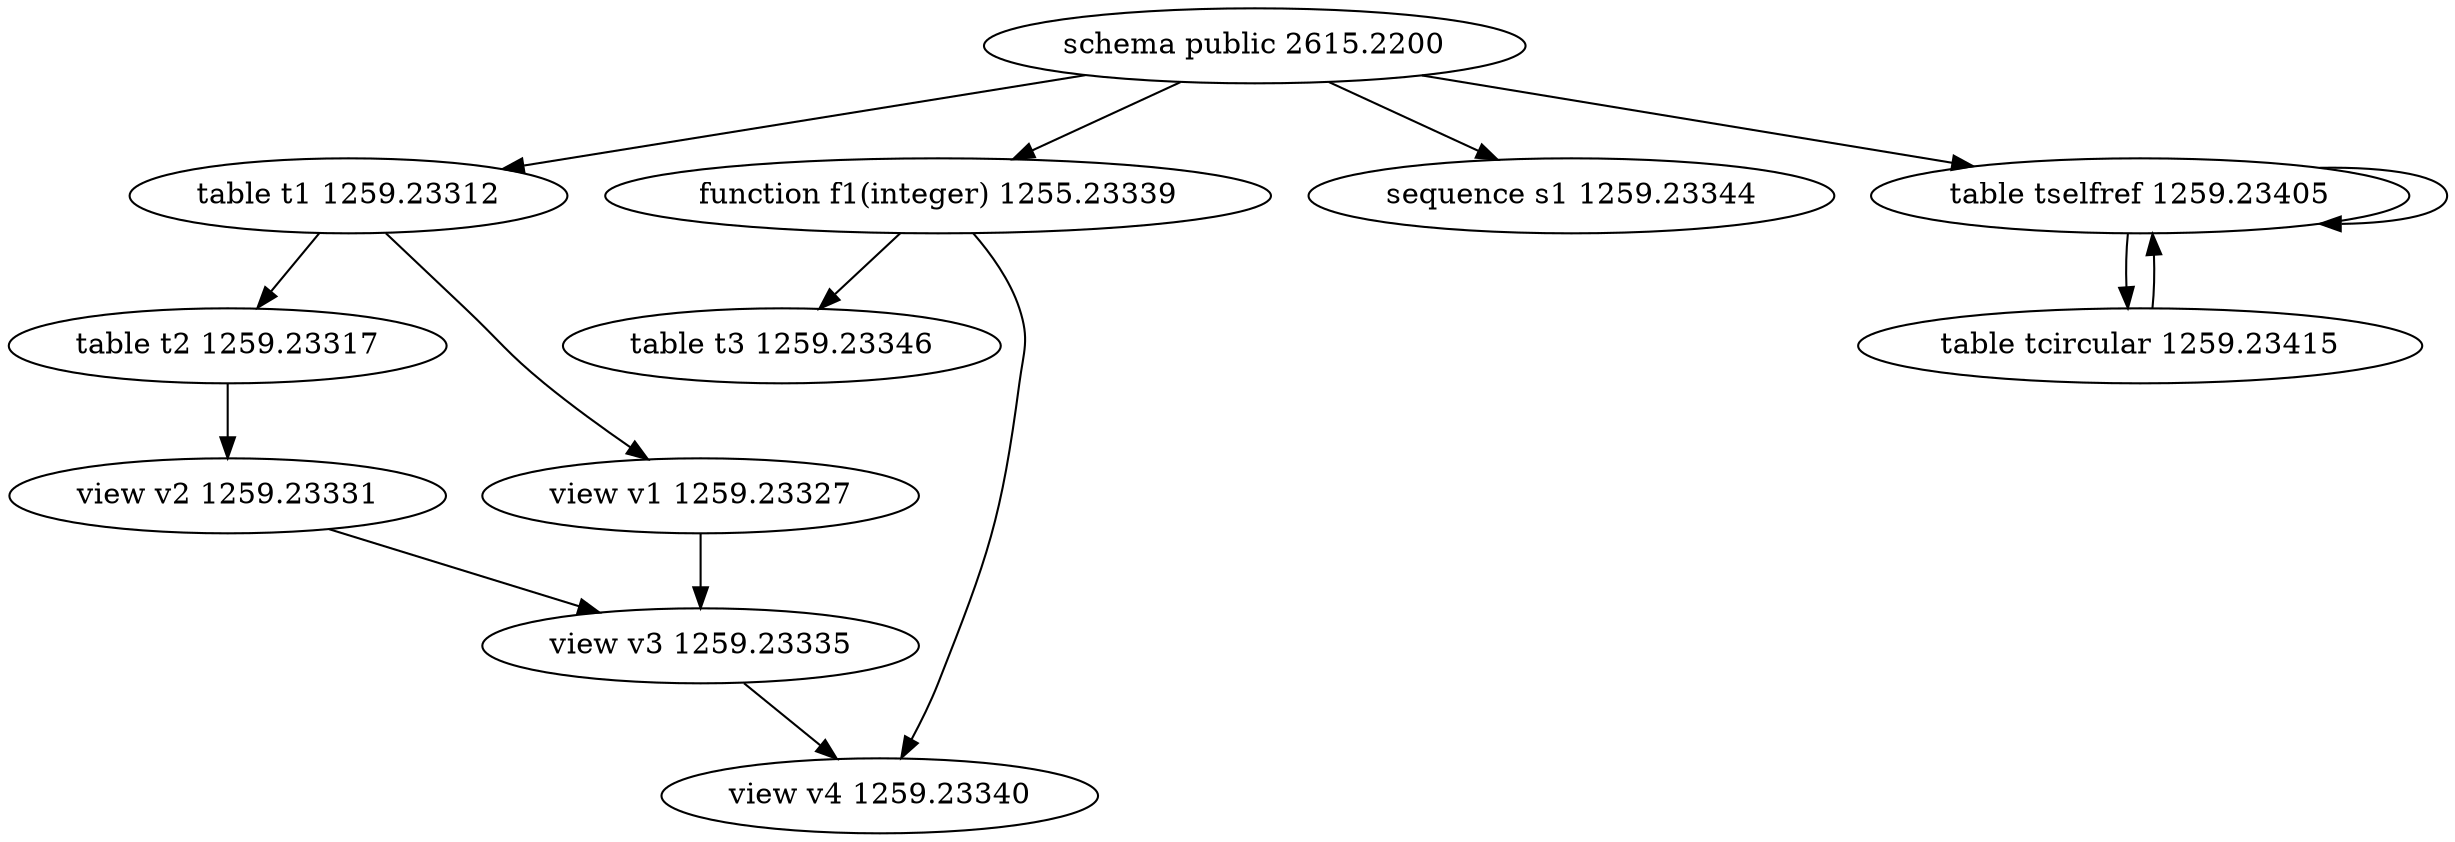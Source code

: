 digraph pg_depend {
    "schema public 2615.2200" -> "table t1 1259.23312"
    "schema public 2615.2200" -> "function f1(integer) 1255.23339"
    "schema public 2615.2200" -> "sequence s1 1259.23344"

    "table t1 1259.23312" -> "table t2 1259.23317"
    "function f1(integer) 1255.23339" -> "table t3 1259.23346"

    "table t1 1259.23312" -> "view v1 1259.23327"
    "table t2 1259.23317" -> "view v2 1259.23331"

    "view v1 1259.23327" -> "view v3 1259.23335"
    "view v2 1259.23331" -> "view v3 1259.23335"

    "view v3 1259.23335" -> "view v4 1259.23340"
    "function f1(integer) 1255.23339" -> "view v4 1259.23340"

    "schema public 2615.2200" -> "table tselfref 1259.23405"
    "table tselfref 1259.23405" -> "table tselfref 1259.23405"

    "table tselfref 1259.23405" -> "table tcircular 1259.23415"
    "table tcircular 1259.23415" -> "table tselfref 1259.23405"
}
